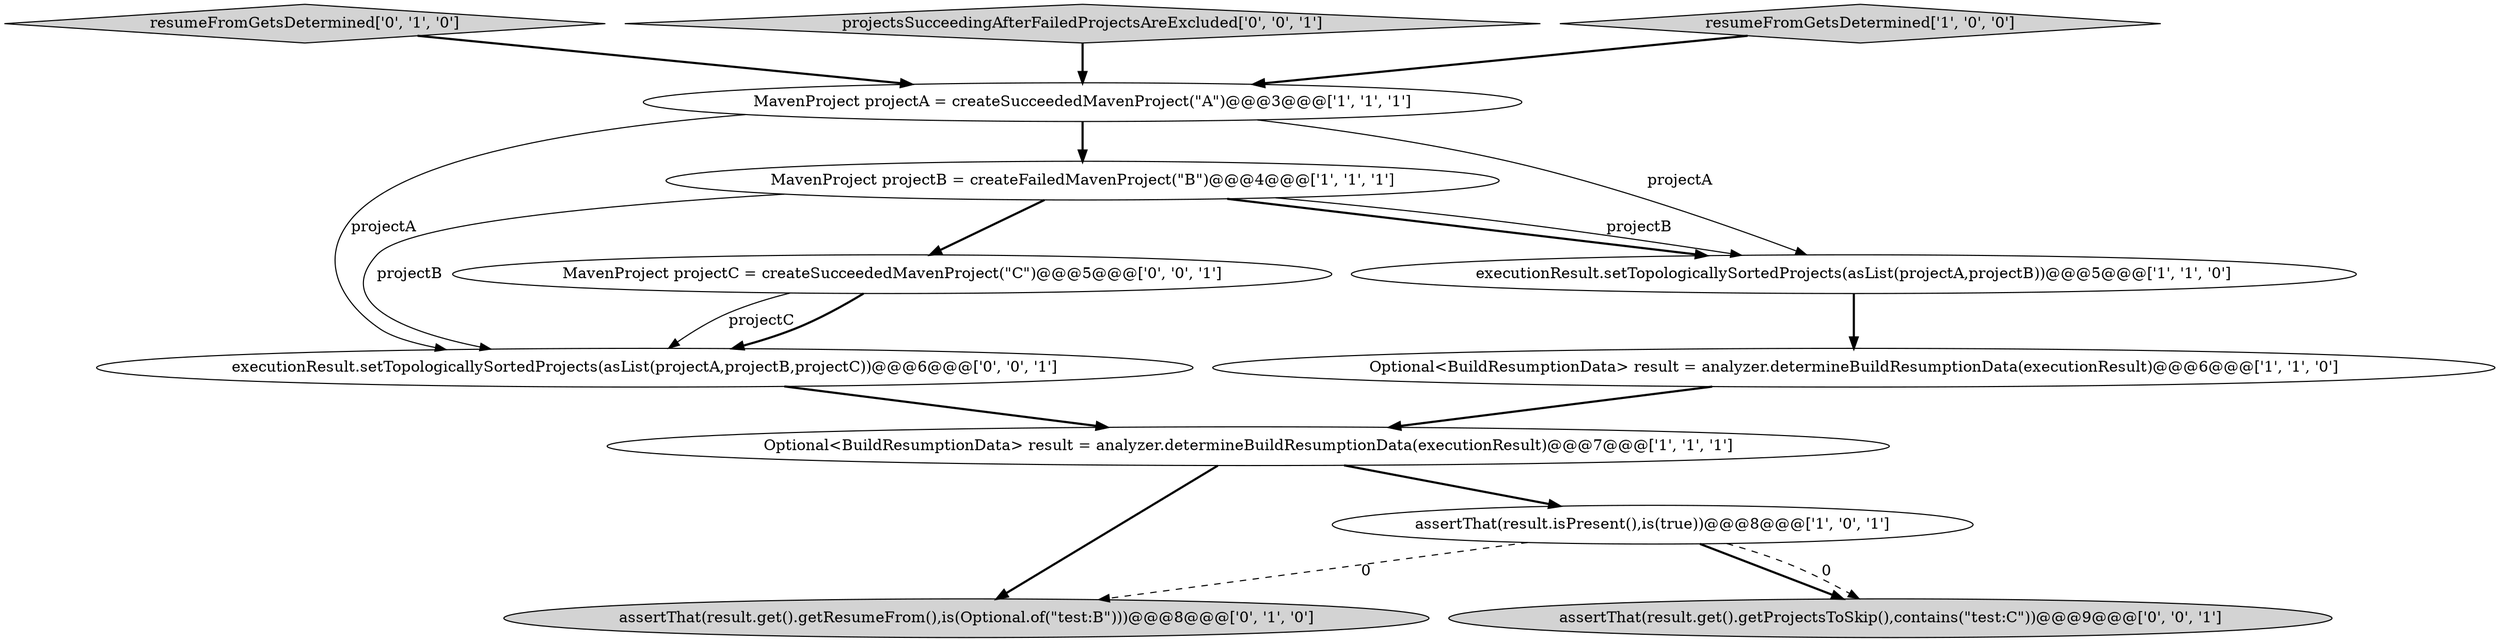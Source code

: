 digraph {
5 [style = filled, label = "MavenProject projectA = createSucceededMavenProject(\"A\")@@@3@@@['1', '1', '1']", fillcolor = white, shape = ellipse image = "AAA0AAABBB1BBB"];
7 [style = filled, label = "assertThat(result.get().getResumeFrom(),is(Optional.of(\"test:B\")))@@@8@@@['0', '1', '0']", fillcolor = lightgray, shape = ellipse image = "AAA1AAABBB2BBB"];
8 [style = filled, label = "resumeFromGetsDetermined['0', '1', '0']", fillcolor = lightgray, shape = diamond image = "AAA0AAABBB2BBB"];
11 [style = filled, label = "projectsSucceedingAfterFailedProjectsAreExcluded['0', '0', '1']", fillcolor = lightgray, shape = diamond image = "AAA0AAABBB3BBB"];
2 [style = filled, label = "assertThat(result.isPresent(),is(true))@@@8@@@['1', '0', '1']", fillcolor = white, shape = ellipse image = "AAA0AAABBB1BBB"];
12 [style = filled, label = "executionResult.setTopologicallySortedProjects(asList(projectA,projectB,projectC))@@@6@@@['0', '0', '1']", fillcolor = white, shape = ellipse image = "AAA0AAABBB3BBB"];
0 [style = filled, label = "Optional<BuildResumptionData> result = analyzer.determineBuildResumptionData(executionResult)@@@6@@@['1', '1', '0']", fillcolor = white, shape = ellipse image = "AAA0AAABBB1BBB"];
4 [style = filled, label = "Optional<BuildResumptionData> result = analyzer.determineBuildResumptionData(executionResult)@@@7@@@['1', '1', '1']", fillcolor = white, shape = ellipse image = "AAA0AAABBB1BBB"];
1 [style = filled, label = "MavenProject projectB = createFailedMavenProject(\"B\")@@@4@@@['1', '1', '1']", fillcolor = white, shape = ellipse image = "AAA0AAABBB1BBB"];
10 [style = filled, label = "MavenProject projectC = createSucceededMavenProject(\"C\")@@@5@@@['0', '0', '1']", fillcolor = white, shape = ellipse image = "AAA0AAABBB3BBB"];
3 [style = filled, label = "executionResult.setTopologicallySortedProjects(asList(projectA,projectB))@@@5@@@['1', '1', '0']", fillcolor = white, shape = ellipse image = "AAA0AAABBB1BBB"];
9 [style = filled, label = "assertThat(result.get().getProjectsToSkip(),contains(\"test:C\"))@@@9@@@['0', '0', '1']", fillcolor = lightgray, shape = ellipse image = "AAA0AAABBB3BBB"];
6 [style = filled, label = "resumeFromGetsDetermined['1', '0', '0']", fillcolor = lightgray, shape = diamond image = "AAA0AAABBB1BBB"];
12->4 [style = bold, label=""];
5->3 [style = solid, label="projectA"];
2->7 [style = dashed, label="0"];
2->9 [style = bold, label=""];
2->9 [style = dashed, label="0"];
1->3 [style = bold, label=""];
1->3 [style = solid, label="projectB"];
5->12 [style = solid, label="projectA"];
0->4 [style = bold, label=""];
4->7 [style = bold, label=""];
1->10 [style = bold, label=""];
8->5 [style = bold, label=""];
11->5 [style = bold, label=""];
3->0 [style = bold, label=""];
1->12 [style = solid, label="projectB"];
10->12 [style = solid, label="projectC"];
6->5 [style = bold, label=""];
4->2 [style = bold, label=""];
10->12 [style = bold, label=""];
5->1 [style = bold, label=""];
}
